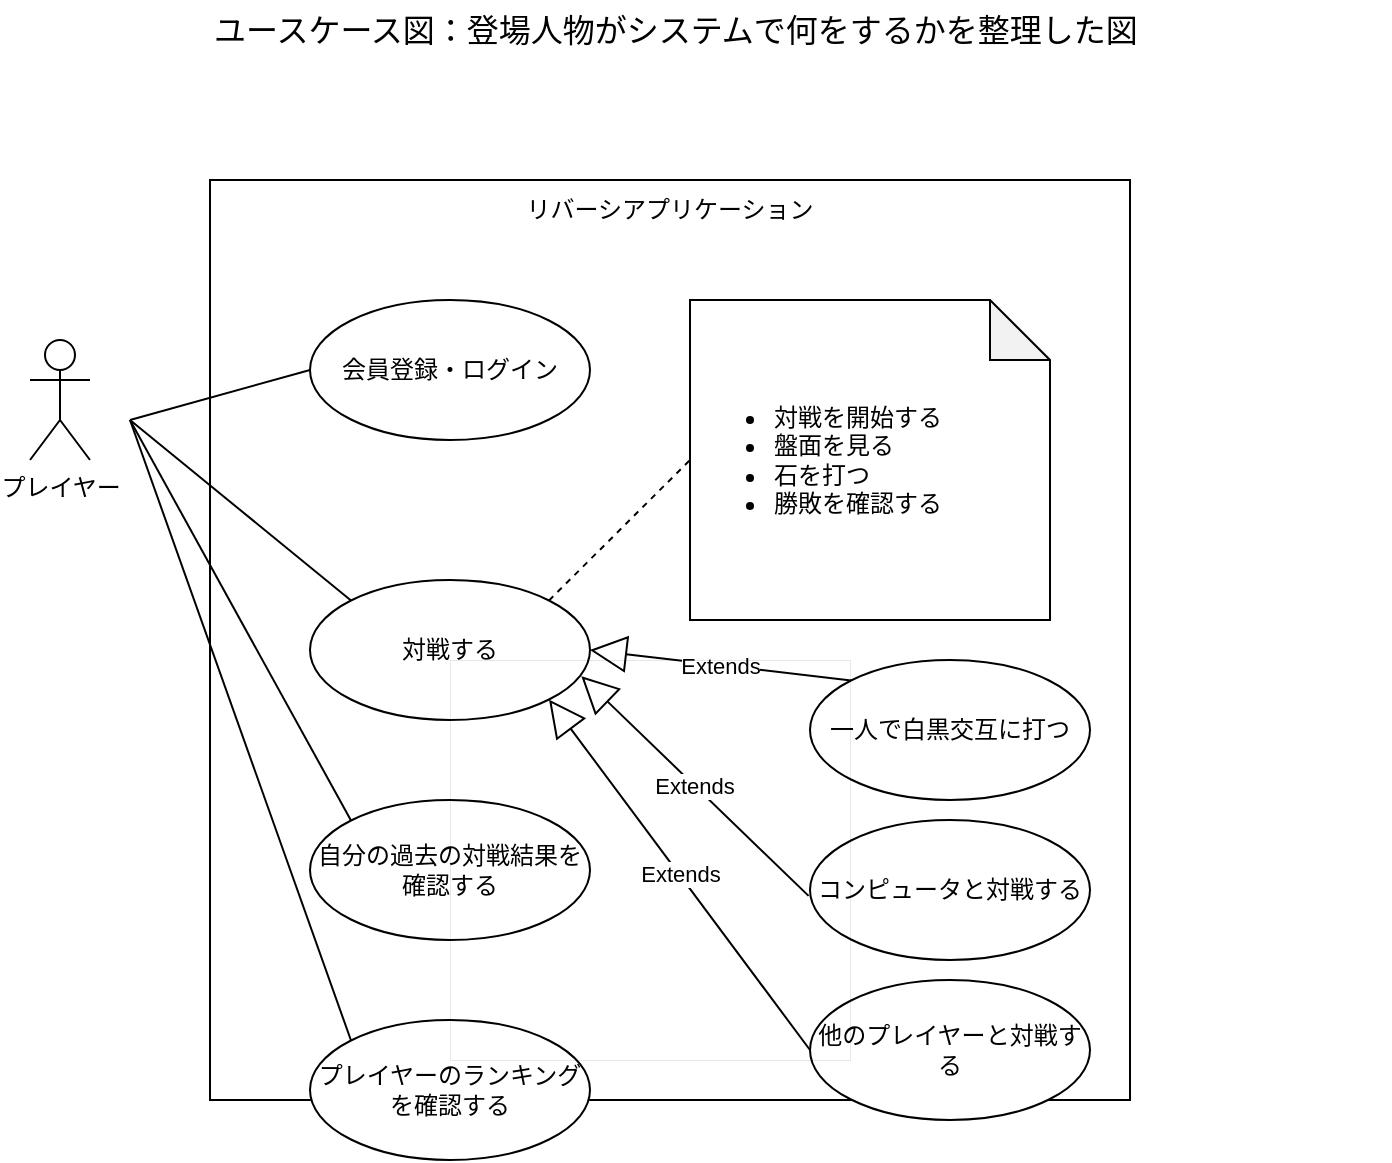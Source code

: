 <mxfile>
    <diagram id="S6nF7hk4LbAtjTj3eE11" name="ページ1">
        <mxGraphModel dx="-909" dy="3105" grid="1" gridSize="10" guides="1" tooltips="1" connect="1" arrows="1" fold="1" page="1" pageScale="1" pageWidth="827" pageHeight="1169" background="none" math="0" shadow="0">
            <root>
                <mxCell id="0"/>
                <mxCell id="1" parent="0"/>
                <mxCell id="21" value="&lt;font style=&quot;font-size: 16px;&quot;&gt;ユースケース図：登場人物がシステムで何をするかを整理した図&lt;/font&gt;" style="text;html=1;strokeColor=none;fillColor=none;align=left;verticalAlign=middle;whiteSpace=wrap;rounded=0;" parent="1" vertex="1">
                    <mxGeometry x="1800" y="-2290" width="590" height="30" as="geometry"/>
                </mxCell>
                <mxCell id="22" value="" style="whiteSpace=wrap;html=1;aspect=fixed;fillColor=none;" vertex="1" parent="1">
                    <mxGeometry x="1800" y="-2200" width="460" height="460" as="geometry"/>
                </mxCell>
                <mxCell id="23" value="リバーシアプリケーション" style="text;html=1;strokeColor=none;fillColor=none;align=center;verticalAlign=middle;whiteSpace=wrap;rounded=0;" vertex="1" parent="1">
                    <mxGeometry x="1920" y="-2200" width="220" height="30" as="geometry"/>
                </mxCell>
                <mxCell id="24" value="プレイヤー" style="shape=umlActor;verticalLabelPosition=bottom;verticalAlign=top;html=1;outlineConnect=0;fillColor=none;" vertex="1" parent="1">
                    <mxGeometry x="1710" y="-2120" width="30" height="60" as="geometry"/>
                </mxCell>
                <mxCell id="25" value="対戦する" style="ellipse;whiteSpace=wrap;html=1;fillColor=none;" vertex="1" parent="1">
                    <mxGeometry x="1850" y="-2000" width="140" height="70" as="geometry"/>
                </mxCell>
                <mxCell id="27" value="" style="endArrow=none;html=1;exitX=0;exitY=0;exitDx=0;exitDy=0;" edge="1" parent="1" source="25">
                    <mxGeometry width="50" height="50" relative="1" as="geometry">
                        <mxPoint x="1760" y="-1950" as="sourcePoint"/>
                        <mxPoint x="1760" y="-2080" as="targetPoint"/>
                        <Array as="points"/>
                    </mxGeometry>
                </mxCell>
                <mxCell id="28" value="&lt;ul&gt;&lt;li&gt;対戦を開始する&lt;/li&gt;&lt;li&gt;盤面を見る&lt;/li&gt;&lt;li&gt;石を打つ&lt;/li&gt;&lt;li&gt;勝敗を確認する&lt;/li&gt;&lt;/ul&gt;" style="shape=note;whiteSpace=wrap;html=1;backgroundOutline=1;darkOpacity=0.05;fillColor=none;align=left;" vertex="1" parent="1">
                    <mxGeometry x="2040" y="-2140" width="180" height="160" as="geometry"/>
                </mxCell>
                <mxCell id="29" value="" style="endArrow=none;dashed=1;html=1;entryX=0;entryY=0.5;entryDx=0;entryDy=0;entryPerimeter=0;exitX=1;exitY=0;exitDx=0;exitDy=0;" edge="1" parent="1" source="25" target="28">
                    <mxGeometry width="50" height="50" relative="1" as="geometry">
                        <mxPoint x="1950" y="-2100" as="sourcePoint"/>
                        <mxPoint x="2000" y="-2150" as="targetPoint"/>
                    </mxGeometry>
                </mxCell>
                <mxCell id="31" value="自分の過去の対戦結果を確認する" style="ellipse;whiteSpace=wrap;html=1;fillColor=none;" vertex="1" parent="1">
                    <mxGeometry x="1850" y="-1890" width="140" height="70" as="geometry"/>
                </mxCell>
                <mxCell id="34" value="会員登録・ログイン" style="ellipse;whiteSpace=wrap;html=1;fillColor=none;" vertex="1" parent="1">
                    <mxGeometry x="1850" y="-2140" width="140" height="70" as="geometry"/>
                </mxCell>
                <mxCell id="35" value="" style="endArrow=none;html=1;entryX=0;entryY=0.5;entryDx=0;entryDy=0;" edge="1" parent="1" target="34">
                    <mxGeometry width="50" height="50" relative="1" as="geometry">
                        <mxPoint x="1760" y="-2080" as="sourcePoint"/>
                        <mxPoint x="1900" y="-1800" as="targetPoint"/>
                    </mxGeometry>
                </mxCell>
                <mxCell id="36" value="" style="endArrow=none;html=1;exitX=0;exitY=0;exitDx=0;exitDy=0;" edge="1" parent="1" source="31">
                    <mxGeometry width="50" height="50" relative="1" as="geometry">
                        <mxPoint x="1850" y="-1840" as="sourcePoint"/>
                        <mxPoint x="1760" y="-2080" as="targetPoint"/>
                    </mxGeometry>
                </mxCell>
                <mxCell id="37" value="一人で白黒交互に打つ" style="ellipse;whiteSpace=wrap;html=1;fillColor=none;" vertex="1" parent="1">
                    <mxGeometry x="2100" y="-1960" width="140" height="70" as="geometry"/>
                </mxCell>
                <mxCell id="38" value="コンピュータと対戦する" style="ellipse;whiteSpace=wrap;html=1;fillColor=none;" vertex="1" parent="1">
                    <mxGeometry x="2100" y="-1880" width="140" height="70" as="geometry"/>
                </mxCell>
                <mxCell id="39" value="他のプレイヤーと対戦する" style="ellipse;whiteSpace=wrap;html=1;fillStyle=auto;" vertex="1" parent="1">
                    <mxGeometry x="2100" y="-1800" width="140" height="70" as="geometry"/>
                </mxCell>
                <mxCell id="40" value="Extends" style="endArrow=block;endSize=16;endFill=0;html=1;entryX=1;entryY=0.5;entryDx=0;entryDy=0;exitX=0;exitY=0;exitDx=0;exitDy=0;" edge="1" parent="1" source="37" target="25">
                    <mxGeometry width="160" relative="1" as="geometry">
                        <mxPoint x="2010" y="-1890" as="sourcePoint"/>
                        <mxPoint x="2170" y="-1890" as="targetPoint"/>
                    </mxGeometry>
                </mxCell>
                <mxCell id="41" value="Extends" style="endArrow=block;endSize=16;endFill=0;html=1;entryX=0.969;entryY=0.687;entryDx=0;entryDy=0;exitX=-0.005;exitY=0.542;exitDx=0;exitDy=0;exitPerimeter=0;entryPerimeter=0;" edge="1" parent="1" source="38" target="25">
                    <mxGeometry width="160" relative="1" as="geometry">
                        <mxPoint x="2130.503" y="-1939.749" as="sourcePoint"/>
                        <mxPoint x="2000" y="-1955" as="targetPoint"/>
                    </mxGeometry>
                </mxCell>
                <mxCell id="43" value="Extends" style="endArrow=block;endSize=16;endFill=0;html=1;entryX=1;entryY=1;entryDx=0;entryDy=0;exitX=0;exitY=0.5;exitDx=0;exitDy=0;" edge="1" parent="1" source="39" target="25">
                    <mxGeometry width="160" relative="1" as="geometry">
                        <mxPoint x="2109.3" y="-1832.06" as="sourcePoint"/>
                        <mxPoint x="2000" y="-1955" as="targetPoint"/>
                    </mxGeometry>
                </mxCell>
                <mxCell id="44" value="プレイヤーのランキングを確認する" style="ellipse;whiteSpace=wrap;html=1;fillStyle=auto;fillColor=default;" vertex="1" parent="1">
                    <mxGeometry x="1850" y="-1780" width="140" height="70" as="geometry"/>
                </mxCell>
                <mxCell id="45" value="" style="endArrow=none;html=1;exitX=0;exitY=0;exitDx=0;exitDy=0;" edge="1" parent="1" source="44">
                    <mxGeometry width="50" height="50" relative="1" as="geometry">
                        <mxPoint x="2000" y="-1840" as="sourcePoint"/>
                        <mxPoint x="1760" y="-2080" as="targetPoint"/>
                    </mxGeometry>
                </mxCell>
                <mxCell id="46" value="" style="swimlane;startSize=0;fillStyle=auto;fillColor=none;strokeWidth=0;" vertex="1" parent="1">
                    <mxGeometry x="1920" y="-1960" width="200" height="200" as="geometry"/>
                </mxCell>
            </root>
        </mxGraphModel>
    </diagram>
</mxfile>